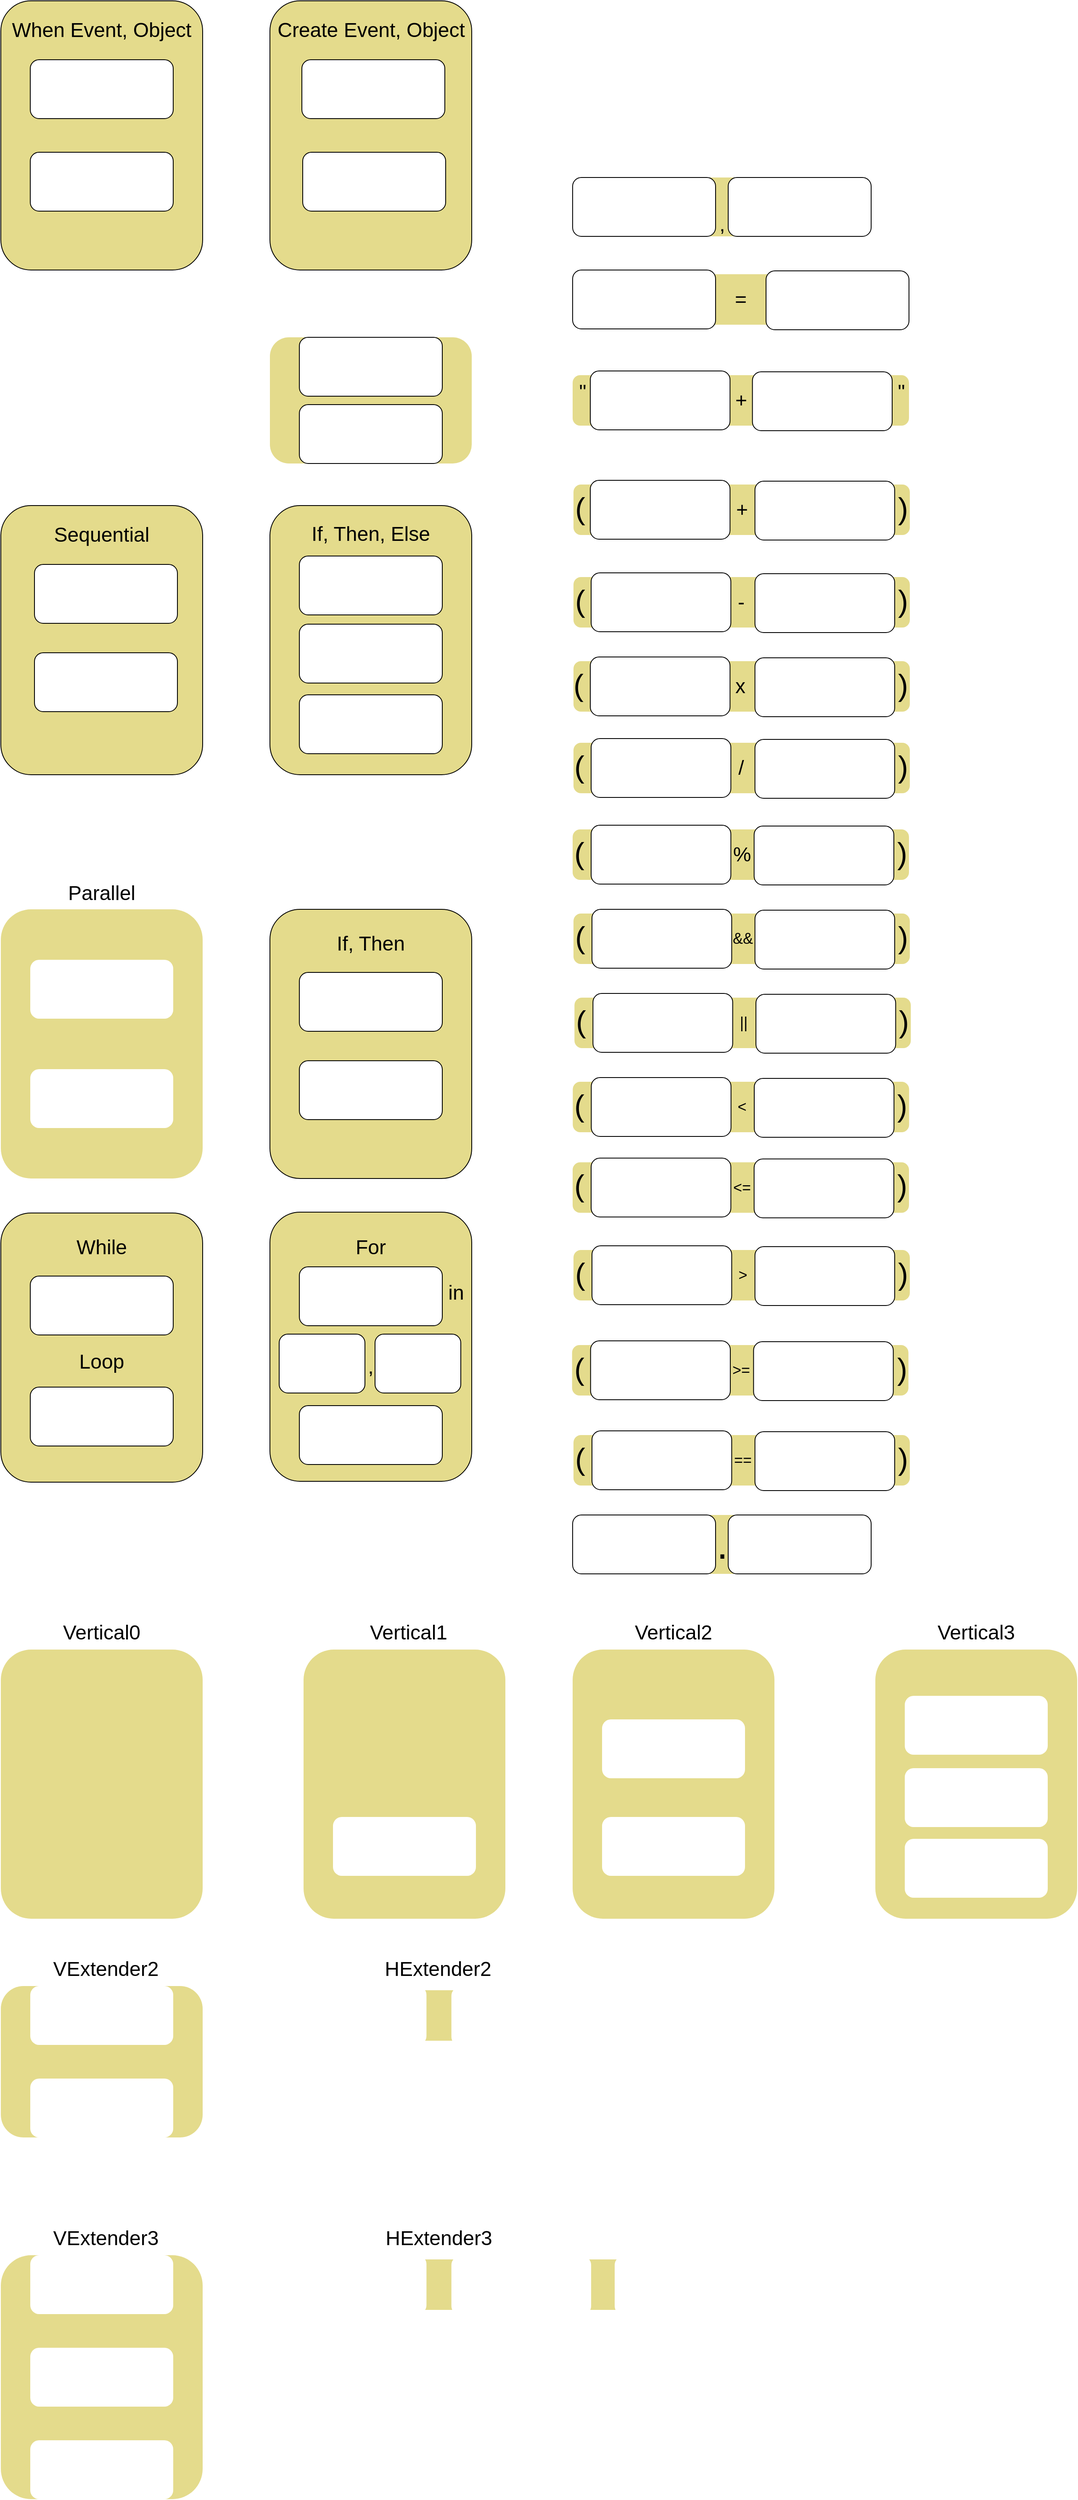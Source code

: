 <mxfile version="14.6.13" type="device"><diagram id="C5RBs43oDa-KdzZeNtuy" name="Page-1"><mxGraphModel dx="1024" dy="592" grid="1" gridSize="10" guides="1" tooltips="1" connect="1" arrows="1" fold="1" page="1" pageScale="1" pageWidth="827" pageHeight="1169" math="0" shadow="0"><root><mxCell id="WIyWlLk6GJQsqaUBKTNV-0"/><mxCell id="WIyWlLk6GJQsqaUBKTNV-1" parent="WIyWlLk6GJQsqaUBKTNV-0"/><mxCell id="fLa0QhMRzJj2EXV88VRr-15" value="" style="group" parent="WIyWlLk6GJQsqaUBKTNV-1" vertex="1" connectable="0"><mxGeometry x="480" y="520" width="240" height="150" as="geometry"/></mxCell><mxCell id="fLa0QhMRzJj2EXV88VRr-10" value="" style="rounded=1;whiteSpace=wrap;html=1;fillColor=#E4DB8C;fontSize=24;strokeColor=none;" parent="fLa0QhMRzJj2EXV88VRr-15" vertex="1"><mxGeometry width="240" height="150" as="geometry"/></mxCell><mxCell id="fLa0QhMRzJj2EXV88VRr-11" value="" style="rounded=1;whiteSpace=wrap;html=1;fontSize=24;" parent="fLa0QhMRzJj2EXV88VRr-15" vertex="1"><mxGeometry x="35" width="170" height="70" as="geometry"/></mxCell><mxCell id="fLa0QhMRzJj2EXV88VRr-12" value="" style="rounded=1;whiteSpace=wrap;html=1;fontSize=24;" parent="fLa0QhMRzJj2EXV88VRr-15" vertex="1"><mxGeometry x="35" y="80" width="170" height="70" as="geometry"/></mxCell><mxCell id="fLa0QhMRzJj2EXV88VRr-84" value="" style="group" parent="WIyWlLk6GJQsqaUBKTNV-1" vertex="1" connectable="0"><mxGeometry x="840" y="440" width="400" height="71" as="geometry"/></mxCell><mxCell id="fLa0QhMRzJj2EXV88VRr-80" value="" style="rounded=1;whiteSpace=wrap;html=1;fillColor=#E4DB8C;fontSize=24;strokeColor=none;" parent="fLa0QhMRzJj2EXV88VRr-84" vertex="1"><mxGeometry y="5" width="400" height="60" as="geometry"/></mxCell><mxCell id="fLa0QhMRzJj2EXV88VRr-78" value="" style="rounded=1;whiteSpace=wrap;html=1;fontSize=24;" parent="fLa0QhMRzJj2EXV88VRr-84" vertex="1"><mxGeometry width="170" height="70" as="geometry"/></mxCell><mxCell id="fLa0QhMRzJj2EXV88VRr-77" value="" style="rounded=1;whiteSpace=wrap;html=1;fontSize=24;" parent="fLa0QhMRzJj2EXV88VRr-84" vertex="1"><mxGeometry x="230" y="1" width="170" height="70" as="geometry"/></mxCell><mxCell id="fLa0QhMRzJj2EXV88VRr-83" value="=" style="text;html=1;strokeColor=none;fillColor=none;align=center;verticalAlign=middle;whiteSpace=wrap;rounded=0;fontSize=24;" parent="fLa0QhMRzJj2EXV88VRr-84" vertex="1"><mxGeometry x="180" y="25" width="40" height="20" as="geometry"/></mxCell><mxCell id="Khj2xPWjvTXFB7iyLM7t-0" value="" style="group" parent="WIyWlLk6GJQsqaUBKTNV-1" vertex="1" connectable="0"><mxGeometry x="160" y="120" width="240" height="320" as="geometry"/></mxCell><mxCell id="fLa0QhMRzJj2EXV88VRr-0" value="" style="rounded=1;whiteSpace=wrap;html=1;fillColor=#E4DB8C;fontSize=24;" parent="Khj2xPWjvTXFB7iyLM7t-0" vertex="1"><mxGeometry width="240" height="320" as="geometry"/></mxCell><mxCell id="fLa0QhMRzJj2EXV88VRr-1" value="When Event, Object" style="text;html=1;strokeColor=none;fillColor=none;align=center;verticalAlign=middle;whiteSpace=wrap;rounded=0;fontSize=24;" parent="Khj2xPWjvTXFB7iyLM7t-0" vertex="1"><mxGeometry x="5" y="20" width="230" height="30" as="geometry"/></mxCell><mxCell id="fLa0QhMRzJj2EXV88VRr-2" value="" style="rounded=1;whiteSpace=wrap;html=1;fontSize=24;" parent="Khj2xPWjvTXFB7iyLM7t-0" vertex="1"><mxGeometry x="35" y="70" width="170" height="70" as="geometry"/></mxCell><mxCell id="fLa0QhMRzJj2EXV88VRr-181" value="" style="rounded=1;whiteSpace=wrap;html=1;fontSize=24;" parent="Khj2xPWjvTXFB7iyLM7t-0" vertex="1"><mxGeometry x="35" y="180" width="170" height="70" as="geometry"/></mxCell><mxCell id="Khj2xPWjvTXFB7iyLM7t-1" value="" style="group" parent="WIyWlLk6GJQsqaUBKTNV-1" vertex="1" connectable="0"><mxGeometry x="480" y="120" width="240" height="320" as="geometry"/></mxCell><mxCell id="fLa0QhMRzJj2EXV88VRr-34" value="" style="rounded=1;whiteSpace=wrap;html=1;fillColor=#E4DB8C;fontSize=24;" parent="Khj2xPWjvTXFB7iyLM7t-1" vertex="1"><mxGeometry width="240" height="320" as="geometry"/></mxCell><mxCell id="fLa0QhMRzJj2EXV88VRr-35" value="Create Event, Object" style="text;html=1;strokeColor=none;fillColor=none;align=center;verticalAlign=middle;whiteSpace=wrap;rounded=0;fontSize=24;" parent="Khj2xPWjvTXFB7iyLM7t-1" vertex="1"><mxGeometry x="7.5" y="20" width="225" height="30" as="geometry"/></mxCell><mxCell id="fLa0QhMRzJj2EXV88VRr-36" value="" style="rounded=1;whiteSpace=wrap;html=1;fontSize=24;" parent="Khj2xPWjvTXFB7iyLM7t-1" vertex="1"><mxGeometry x="38" y="70" width="170" height="70" as="geometry"/></mxCell><mxCell id="fLa0QhMRzJj2EXV88VRr-182" value="" style="rounded=1;whiteSpace=wrap;html=1;fontSize=24;" parent="Khj2xPWjvTXFB7iyLM7t-1" vertex="1"><mxGeometry x="39" y="180" width="170" height="70" as="geometry"/></mxCell><mxCell id="Khj2xPWjvTXFB7iyLM7t-10" value="" style="group" parent="WIyWlLk6GJQsqaUBKTNV-1" vertex="1" connectable="0"><mxGeometry x="840" y="330" width="355" height="70" as="geometry"/></mxCell><mxCell id="fLa0QhMRzJj2EXV88VRr-70" value="" style="rounded=1;whiteSpace=wrap;html=1;fillColor=#E4DB8C;fontSize=24;strokeColor=none;" parent="Khj2xPWjvTXFB7iyLM7t-10" vertex="1"><mxGeometry x="5" width="350" height="70" as="geometry"/></mxCell><mxCell id="Khj2xPWjvTXFB7iyLM7t-9" value="," style="text;html=1;strokeColor=none;fillColor=none;align=center;verticalAlign=middle;whiteSpace=wrap;rounded=0;fontSize=24;" parent="Khj2xPWjvTXFB7iyLM7t-10" vertex="1"><mxGeometry x="168.5" y="41.25" width="18" height="28.75" as="geometry"/></mxCell><mxCell id="fLa0QhMRzJj2EXV88VRr-72" value="" style="rounded=1;whiteSpace=wrap;html=1;fontSize=24;" parent="Khj2xPWjvTXFB7iyLM7t-10" vertex="1"><mxGeometry x="185" width="170" height="70" as="geometry"/></mxCell><mxCell id="fLa0QhMRzJj2EXV88VRr-71" value="" style="rounded=1;whiteSpace=wrap;html=1;fontSize=24;" parent="Khj2xPWjvTXFB7iyLM7t-10" vertex="1"><mxGeometry width="170" height="70" as="geometry"/></mxCell><mxCell id="Khj2xPWjvTXFB7iyLM7t-11" value="" style="group" parent="WIyWlLk6GJQsqaUBKTNV-1" vertex="1" connectable="0"><mxGeometry x="840" y="560" width="400" height="71" as="geometry"/></mxCell><mxCell id="fLa0QhMRzJj2EXV88VRr-86" value="" style="rounded=1;whiteSpace=wrap;html=1;fillColor=#E4DB8C;fontSize=24;strokeColor=none;" parent="Khj2xPWjvTXFB7iyLM7t-11" vertex="1"><mxGeometry y="5" width="400" height="60" as="geometry"/></mxCell><mxCell id="fLa0QhMRzJj2EXV88VRr-87" value="" style="rounded=1;whiteSpace=wrap;html=1;fontSize=24;" parent="Khj2xPWjvTXFB7iyLM7t-11" vertex="1"><mxGeometry x="21" width="166.175" height="70" as="geometry"/></mxCell><mxCell id="fLa0QhMRzJj2EXV88VRr-88" value="" style="rounded=1;whiteSpace=wrap;html=1;fontSize=24;" parent="Khj2xPWjvTXFB7iyLM7t-11" vertex="1"><mxGeometry x="213.825" y="1" width="166.175" height="70" as="geometry"/></mxCell><mxCell id="fLa0QhMRzJj2EXV88VRr-89" value="+" style="text;html=1;strokeColor=none;fillColor=none;align=center;verticalAlign=middle;whiteSpace=wrap;rounded=0;fontSize=24;" parent="Khj2xPWjvTXFB7iyLM7t-11" vertex="1"><mxGeometry x="180.95" y="25" width="39.1" height="20" as="geometry"/></mxCell><mxCell id="fLa0QhMRzJj2EXV88VRr-90" value="&quot;" style="text;html=1;strokeColor=none;fillColor=none;align=center;verticalAlign=middle;whiteSpace=wrap;rounded=0;fontSize=24;" parent="Khj2xPWjvTXFB7iyLM7t-11" vertex="1"><mxGeometry x="5.17" y="15" width="13.83" height="20" as="geometry"/></mxCell><mxCell id="fLa0QhMRzJj2EXV88VRr-93" value="&quot;" style="text;html=1;strokeColor=none;fillColor=none;align=center;verticalAlign=middle;whiteSpace=wrap;rounded=0;fontSize=24;" parent="Khj2xPWjvTXFB7iyLM7t-11" vertex="1"><mxGeometry x="384.17" y="15" width="13.83" height="20" as="geometry"/></mxCell><mxCell id="Khj2xPWjvTXFB7iyLM7t-12" value="" style="group" parent="WIyWlLk6GJQsqaUBKTNV-1" vertex="1" connectable="0"><mxGeometry x="841" y="690" width="400" height="71" as="geometry"/></mxCell><mxCell id="fLa0QhMRzJj2EXV88VRr-94" value="" style="rounded=1;whiteSpace=wrap;html=1;fillColor=#E4DB8C;fontSize=24;strokeColor=none;" parent="Khj2xPWjvTXFB7iyLM7t-12" vertex="1"><mxGeometry y="5" width="400" height="60" as="geometry"/></mxCell><mxCell id="fLa0QhMRzJj2EXV88VRr-95" value="" style="rounded=1;whiteSpace=wrap;html=1;fontSize=24;" parent="Khj2xPWjvTXFB7iyLM7t-12" vertex="1"><mxGeometry x="20" width="166.175" height="70" as="geometry"/></mxCell><mxCell id="fLa0QhMRzJj2EXV88VRr-96" value="" style="rounded=1;whiteSpace=wrap;html=1;fontSize=24;" parent="Khj2xPWjvTXFB7iyLM7t-12" vertex="1"><mxGeometry x="215.825" y="1" width="166.175" height="70" as="geometry"/></mxCell><mxCell id="fLa0QhMRzJj2EXV88VRr-97" value="+" style="text;html=1;strokeColor=none;fillColor=none;align=center;verticalAlign=middle;whiteSpace=wrap;rounded=0;fontSize=24;" parent="Khj2xPWjvTXFB7iyLM7t-12" vertex="1"><mxGeometry x="180.95" y="25" width="39.1" height="20" as="geometry"/></mxCell><mxCell id="fLa0QhMRzJj2EXV88VRr-98" value="(" style="text;html=1;strokeColor=none;fillColor=none;align=center;verticalAlign=middle;whiteSpace=wrap;rounded=0;fontSize=36;" parent="Khj2xPWjvTXFB7iyLM7t-12" vertex="1"><mxGeometry x="1.17" y="5" width="13.83" height="55" as="geometry"/></mxCell><mxCell id="fLa0QhMRzJj2EXV88VRr-101" value=")" style="text;html=1;strokeColor=none;fillColor=none;align=center;verticalAlign=middle;whiteSpace=wrap;rounded=0;fontSize=36;" parent="Khj2xPWjvTXFB7iyLM7t-12" vertex="1"><mxGeometry x="385.17" y="5" width="13.83" height="55" as="geometry"/></mxCell><mxCell id="Khj2xPWjvTXFB7iyLM7t-13" value="" style="group" parent="WIyWlLk6GJQsqaUBKTNV-1" vertex="1" connectable="0"><mxGeometry x="841" y="800" width="400" height="71" as="geometry"/></mxCell><mxCell id="fLa0QhMRzJj2EXV88VRr-103" value="" style="rounded=1;whiteSpace=wrap;html=1;fillColor=#E4DB8C;fontSize=24;strokeColor=none;" parent="Khj2xPWjvTXFB7iyLM7t-13" vertex="1"><mxGeometry y="5" width="400" height="60" as="geometry"/></mxCell><mxCell id="fLa0QhMRzJj2EXV88VRr-104" value="" style="rounded=1;whiteSpace=wrap;html=1;fontSize=24;" parent="Khj2xPWjvTXFB7iyLM7t-13" vertex="1"><mxGeometry x="21" width="166.175" height="70" as="geometry"/></mxCell><mxCell id="fLa0QhMRzJj2EXV88VRr-105" value="" style="rounded=1;whiteSpace=wrap;html=1;fontSize=24;" parent="Khj2xPWjvTXFB7iyLM7t-13" vertex="1"><mxGeometry x="215.825" y="1" width="166.175" height="70" as="geometry"/></mxCell><mxCell id="fLa0QhMRzJj2EXV88VRr-106" value="-" style="text;html=1;strokeColor=none;fillColor=none;align=center;verticalAlign=middle;whiteSpace=wrap;rounded=0;fontSize=24;" parent="Khj2xPWjvTXFB7iyLM7t-13" vertex="1"><mxGeometry x="179.95" y="25" width="39.1" height="20" as="geometry"/></mxCell><mxCell id="fLa0QhMRzJj2EXV88VRr-107" value="(" style="text;html=1;strokeColor=none;fillColor=none;align=center;verticalAlign=middle;whiteSpace=wrap;rounded=0;fontSize=36;" parent="Khj2xPWjvTXFB7iyLM7t-13" vertex="1"><mxGeometry x="1.17" y="5" width="13.83" height="55" as="geometry"/></mxCell><mxCell id="fLa0QhMRzJj2EXV88VRr-108" value=")" style="text;html=1;strokeColor=none;fillColor=none;align=center;verticalAlign=middle;whiteSpace=wrap;rounded=0;fontSize=36;" parent="Khj2xPWjvTXFB7iyLM7t-13" vertex="1"><mxGeometry x="385.17" y="5" width="13.83" height="55" as="geometry"/></mxCell><mxCell id="Khj2xPWjvTXFB7iyLM7t-14" value="" style="group" parent="WIyWlLk6GJQsqaUBKTNV-1" vertex="1" connectable="0"><mxGeometry x="840.17" y="900" width="400.83" height="71" as="geometry"/></mxCell><mxCell id="fLa0QhMRzJj2EXV88VRr-109" value="" style="rounded=1;whiteSpace=wrap;html=1;fillColor=#E4DB8C;fontSize=24;strokeColor=none;" parent="Khj2xPWjvTXFB7iyLM7t-14" vertex="1"><mxGeometry x="0.83" y="5" width="400" height="60" as="geometry"/></mxCell><mxCell id="fLa0QhMRzJj2EXV88VRr-110" value="" style="rounded=1;whiteSpace=wrap;html=1;fontSize=24;" parent="Khj2xPWjvTXFB7iyLM7t-14" vertex="1"><mxGeometry x="20.83" width="166.175" height="70" as="geometry"/></mxCell><mxCell id="fLa0QhMRzJj2EXV88VRr-111" value="" style="rounded=1;whiteSpace=wrap;html=1;fontSize=24;" parent="Khj2xPWjvTXFB7iyLM7t-14" vertex="1"><mxGeometry x="216.655" y="1" width="166.175" height="70" as="geometry"/></mxCell><mxCell id="fLa0QhMRzJj2EXV88VRr-112" value="x" style="text;html=1;strokeColor=none;fillColor=none;align=center;verticalAlign=middle;whiteSpace=wrap;rounded=0;fontSize=24;" parent="Khj2xPWjvTXFB7iyLM7t-14" vertex="1"><mxGeometry x="179.78" y="25" width="39.1" height="20" as="geometry"/></mxCell><mxCell id="fLa0QhMRzJj2EXV88VRr-113" value="(" style="text;html=1;strokeColor=none;fillColor=none;align=center;verticalAlign=middle;whiteSpace=wrap;rounded=0;fontSize=36;" parent="Khj2xPWjvTXFB7iyLM7t-14" vertex="1"><mxGeometry y="5" width="13.83" height="55" as="geometry"/></mxCell><mxCell id="fLa0QhMRzJj2EXV88VRr-114" value=")" style="text;html=1;strokeColor=none;fillColor=none;align=center;verticalAlign=middle;whiteSpace=wrap;rounded=0;fontSize=36;" parent="Khj2xPWjvTXFB7iyLM7t-14" vertex="1"><mxGeometry x="386" y="5" width="13.83" height="55" as="geometry"/></mxCell><mxCell id="Khj2xPWjvTXFB7iyLM7t-15" value="" style="group" parent="WIyWlLk6GJQsqaUBKTNV-1" vertex="1" connectable="0"><mxGeometry x="841" y="997" width="400" height="71" as="geometry"/></mxCell><mxCell id="fLa0QhMRzJj2EXV88VRr-115" value="" style="rounded=1;whiteSpace=wrap;html=1;fillColor=#E4DB8C;fontSize=24;strokeColor=none;" parent="Khj2xPWjvTXFB7iyLM7t-15" vertex="1"><mxGeometry y="5" width="400" height="60" as="geometry"/></mxCell><mxCell id="fLa0QhMRzJj2EXV88VRr-116" value="" style="rounded=1;whiteSpace=wrap;html=1;fontSize=24;" parent="Khj2xPWjvTXFB7iyLM7t-15" vertex="1"><mxGeometry x="21" width="166.175" height="70" as="geometry"/></mxCell><mxCell id="fLa0QhMRzJj2EXV88VRr-117" value="" style="rounded=1;whiteSpace=wrap;html=1;fontSize=24;" parent="Khj2xPWjvTXFB7iyLM7t-15" vertex="1"><mxGeometry x="215.825" y="1" width="166.175" height="70" as="geometry"/></mxCell><mxCell id="fLa0QhMRzJj2EXV88VRr-118" value="/" style="text;html=1;strokeColor=none;fillColor=none;align=center;verticalAlign=middle;whiteSpace=wrap;rounded=0;fontSize=24;" parent="Khj2xPWjvTXFB7iyLM7t-15" vertex="1"><mxGeometry x="179.95" y="25" width="39.1" height="20" as="geometry"/></mxCell><mxCell id="fLa0QhMRzJj2EXV88VRr-119" value="(" style="text;html=1;strokeColor=none;fillColor=none;align=center;verticalAlign=middle;whiteSpace=wrap;rounded=0;fontSize=36;" parent="Khj2xPWjvTXFB7iyLM7t-15" vertex="1"><mxGeometry x="0.17" y="5" width="13.83" height="55" as="geometry"/></mxCell><mxCell id="fLa0QhMRzJj2EXV88VRr-120" value=")" style="text;html=1;strokeColor=none;fillColor=none;align=center;verticalAlign=middle;whiteSpace=wrap;rounded=0;fontSize=36;" parent="Khj2xPWjvTXFB7iyLM7t-15" vertex="1"><mxGeometry x="385.17" y="5" width="13.83" height="55" as="geometry"/></mxCell><mxCell id="Khj2xPWjvTXFB7iyLM7t-16" value="" style="group" parent="WIyWlLk6GJQsqaUBKTNV-1" vertex="1" connectable="0"><mxGeometry x="840" y="1100" width="400" height="71" as="geometry"/></mxCell><mxCell id="fLa0QhMRzJj2EXV88VRr-121" value="" style="rounded=1;whiteSpace=wrap;html=1;fillColor=#E4DB8C;fontSize=24;strokeColor=none;" parent="Khj2xPWjvTXFB7iyLM7t-16" vertex="1"><mxGeometry y="5" width="400" height="60" as="geometry"/></mxCell><mxCell id="fLa0QhMRzJj2EXV88VRr-122" value="" style="rounded=1;whiteSpace=wrap;html=1;fontSize=24;" parent="Khj2xPWjvTXFB7iyLM7t-16" vertex="1"><mxGeometry x="22" width="166.175" height="70" as="geometry"/></mxCell><mxCell id="fLa0QhMRzJj2EXV88VRr-123" value="" style="rounded=1;whiteSpace=wrap;html=1;fontSize=24;" parent="Khj2xPWjvTXFB7iyLM7t-16" vertex="1"><mxGeometry x="215.825" y="1" width="166.175" height="70" as="geometry"/></mxCell><mxCell id="fLa0QhMRzJj2EXV88VRr-124" value="%" style="text;html=1;strokeColor=none;fillColor=none;align=center;verticalAlign=middle;whiteSpace=wrap;rounded=0;fontSize=24;" parent="Khj2xPWjvTXFB7iyLM7t-16" vertex="1"><mxGeometry x="181.95" y="25" width="39.1" height="20" as="geometry"/></mxCell><mxCell id="fLa0QhMRzJj2EXV88VRr-125" value="(" style="text;html=1;strokeColor=none;fillColor=none;align=center;verticalAlign=middle;whiteSpace=wrap;rounded=0;fontSize=36;" parent="Khj2xPWjvTXFB7iyLM7t-16" vertex="1"><mxGeometry x="1.17" y="5" width="13.83" height="55" as="geometry"/></mxCell><mxCell id="fLa0QhMRzJj2EXV88VRr-126" value=")" style="text;html=1;strokeColor=none;fillColor=none;align=center;verticalAlign=middle;whiteSpace=wrap;rounded=0;fontSize=36;" parent="Khj2xPWjvTXFB7iyLM7t-16" vertex="1"><mxGeometry x="385.17" y="5" width="13.83" height="55" as="geometry"/></mxCell><mxCell id="Khj2xPWjvTXFB7iyLM7t-17" value="" style="group" parent="WIyWlLk6GJQsqaUBKTNV-1" vertex="1" connectable="0"><mxGeometry x="841" y="1200" width="400" height="71" as="geometry"/></mxCell><mxCell id="fLa0QhMRzJj2EXV88VRr-127" value="" style="rounded=1;whiteSpace=wrap;html=1;fillColor=#E4DB8C;fontSize=24;strokeColor=none;" parent="Khj2xPWjvTXFB7iyLM7t-17" vertex="1"><mxGeometry y="5" width="400" height="60" as="geometry"/></mxCell><mxCell id="fLa0QhMRzJj2EXV88VRr-128" value="" style="rounded=1;whiteSpace=wrap;html=1;fontSize=24;" parent="Khj2xPWjvTXFB7iyLM7t-17" vertex="1"><mxGeometry x="22" width="166.175" height="70" as="geometry"/></mxCell><mxCell id="fLa0QhMRzJj2EXV88VRr-129" value="" style="rounded=1;whiteSpace=wrap;html=1;fontSize=24;" parent="Khj2xPWjvTXFB7iyLM7t-17" vertex="1"><mxGeometry x="215.825" y="1" width="166.175" height="70" as="geometry"/></mxCell><mxCell id="fLa0QhMRzJj2EXV88VRr-130" value="&amp;amp;&amp;amp;" style="text;html=1;strokeColor=none;fillColor=none;align=center;verticalAlign=middle;whiteSpace=wrap;rounded=0;fontSize=18;" parent="Khj2xPWjvTXFB7iyLM7t-17" vertex="1"><mxGeometry x="181.95" y="25" width="39.1" height="20" as="geometry"/></mxCell><mxCell id="fLa0QhMRzJj2EXV88VRr-131" value="(" style="text;html=1;strokeColor=none;fillColor=none;align=center;verticalAlign=middle;whiteSpace=wrap;rounded=0;fontSize=36;" parent="Khj2xPWjvTXFB7iyLM7t-17" vertex="1"><mxGeometry x="1.17" y="5" width="13.83" height="55" as="geometry"/></mxCell><mxCell id="fLa0QhMRzJj2EXV88VRr-132" value=")" style="text;html=1;strokeColor=none;fillColor=none;align=center;verticalAlign=middle;whiteSpace=wrap;rounded=0;fontSize=36;" parent="Khj2xPWjvTXFB7iyLM7t-17" vertex="1"><mxGeometry x="385.17" y="5" width="13.83" height="55" as="geometry"/></mxCell><mxCell id="Khj2xPWjvTXFB7iyLM7t-18" value="" style="group" parent="WIyWlLk6GJQsqaUBKTNV-1" vertex="1" connectable="0"><mxGeometry x="842.17" y="1300" width="400.0" height="71" as="geometry"/></mxCell><mxCell id="fLa0QhMRzJj2EXV88VRr-139" value="" style="rounded=1;whiteSpace=wrap;html=1;fillColor=#E4DB8C;fontSize=24;strokeColor=none;" parent="Khj2xPWjvTXFB7iyLM7t-18" vertex="1"><mxGeometry y="5" width="400" height="60" as="geometry"/></mxCell><mxCell id="fLa0QhMRzJj2EXV88VRr-140" value="" style="rounded=1;whiteSpace=wrap;html=1;fontSize=24;" parent="Khj2xPWjvTXFB7iyLM7t-18" vertex="1"><mxGeometry x="22" width="166.175" height="70" as="geometry"/></mxCell><mxCell id="fLa0QhMRzJj2EXV88VRr-141" value="" style="rounded=1;whiteSpace=wrap;html=1;fontSize=24;" parent="Khj2xPWjvTXFB7iyLM7t-18" vertex="1"><mxGeometry x="215.825" y="1" width="166.175" height="70" as="geometry"/></mxCell><mxCell id="fLa0QhMRzJj2EXV88VRr-142" value="||" style="text;html=1;strokeColor=none;fillColor=none;align=center;verticalAlign=middle;whiteSpace=wrap;rounded=0;fontSize=18;" parent="Khj2xPWjvTXFB7iyLM7t-18" vertex="1"><mxGeometry x="181.95" y="25" width="39.1" height="20" as="geometry"/></mxCell><mxCell id="fLa0QhMRzJj2EXV88VRr-143" value="(" style="text;html=1;strokeColor=none;fillColor=none;align=center;verticalAlign=middle;whiteSpace=wrap;rounded=0;fontSize=36;" parent="Khj2xPWjvTXFB7iyLM7t-18" vertex="1"><mxGeometry x="1.17" y="5" width="13.83" height="55" as="geometry"/></mxCell><mxCell id="fLa0QhMRzJj2EXV88VRr-144" value=")" style="text;html=1;strokeColor=none;fillColor=none;align=center;verticalAlign=middle;whiteSpace=wrap;rounded=0;fontSize=36;" parent="Khj2xPWjvTXFB7iyLM7t-18" vertex="1"><mxGeometry x="385.17" y="5" width="13.83" height="55" as="geometry"/></mxCell><mxCell id="Khj2xPWjvTXFB7iyLM7t-19" value="" style="group" parent="WIyWlLk6GJQsqaUBKTNV-1" vertex="1" connectable="0"><mxGeometry x="840.17" y="1400" width="400.0" height="71" as="geometry"/></mxCell><mxCell id="fLa0QhMRzJj2EXV88VRr-145" value="" style="rounded=1;whiteSpace=wrap;html=1;fillColor=#E4DB8C;fontSize=24;strokeColor=none;" parent="Khj2xPWjvTXFB7iyLM7t-19" vertex="1"><mxGeometry y="5" width="400" height="60" as="geometry"/></mxCell><mxCell id="fLa0QhMRzJj2EXV88VRr-146" value="" style="rounded=1;whiteSpace=wrap;html=1;fontSize=24;" parent="Khj2xPWjvTXFB7iyLM7t-19" vertex="1"><mxGeometry x="22" width="166.175" height="70" as="geometry"/></mxCell><mxCell id="fLa0QhMRzJj2EXV88VRr-147" value="" style="rounded=1;whiteSpace=wrap;html=1;fontSize=24;" parent="Khj2xPWjvTXFB7iyLM7t-19" vertex="1"><mxGeometry x="215.825" y="1" width="166.175" height="70" as="geometry"/></mxCell><mxCell id="fLa0QhMRzJj2EXV88VRr-148" value="&amp;lt;" style="text;html=1;strokeColor=none;fillColor=none;align=center;verticalAlign=middle;whiteSpace=wrap;rounded=0;fontSize=18;" parent="Khj2xPWjvTXFB7iyLM7t-19" vertex="1"><mxGeometry x="181.95" y="25" width="39.1" height="20" as="geometry"/></mxCell><mxCell id="fLa0QhMRzJj2EXV88VRr-149" value="(" style="text;html=1;strokeColor=none;fillColor=none;align=center;verticalAlign=middle;whiteSpace=wrap;rounded=0;fontSize=36;" parent="Khj2xPWjvTXFB7iyLM7t-19" vertex="1"><mxGeometry x="1.17" y="5" width="13.83" height="55" as="geometry"/></mxCell><mxCell id="fLa0QhMRzJj2EXV88VRr-150" value=")" style="text;html=1;strokeColor=none;fillColor=none;align=center;verticalAlign=middle;whiteSpace=wrap;rounded=0;fontSize=36;" parent="Khj2xPWjvTXFB7iyLM7t-19" vertex="1"><mxGeometry x="385.17" y="5" width="13.83" height="55" as="geometry"/></mxCell><mxCell id="Khj2xPWjvTXFB7iyLM7t-20" value="" style="group" parent="WIyWlLk6GJQsqaUBKTNV-1" vertex="1" connectable="0"><mxGeometry x="840" y="1495.75" width="400" height="71" as="geometry"/></mxCell><mxCell id="fLa0QhMRzJj2EXV88VRr-151" value="" style="rounded=1;whiteSpace=wrap;html=1;fillColor=#E4DB8C;fontSize=24;strokeColor=none;" parent="Khj2xPWjvTXFB7iyLM7t-20" vertex="1"><mxGeometry y="5" width="400" height="60" as="geometry"/></mxCell><mxCell id="fLa0QhMRzJj2EXV88VRr-152" value="" style="rounded=1;whiteSpace=wrap;html=1;fontSize=24;" parent="Khj2xPWjvTXFB7iyLM7t-20" vertex="1"><mxGeometry x="22" width="166.175" height="70" as="geometry"/></mxCell><mxCell id="fLa0QhMRzJj2EXV88VRr-153" value="" style="rounded=1;whiteSpace=wrap;html=1;fontSize=24;" parent="Khj2xPWjvTXFB7iyLM7t-20" vertex="1"><mxGeometry x="215.825" y="1" width="166.175" height="70" as="geometry"/></mxCell><mxCell id="fLa0QhMRzJj2EXV88VRr-154" value="&amp;lt;=" style="text;html=1;strokeColor=none;fillColor=none;align=center;verticalAlign=middle;whiteSpace=wrap;rounded=0;fontSize=18;" parent="Khj2xPWjvTXFB7iyLM7t-20" vertex="1"><mxGeometry x="181.95" y="25" width="39.1" height="20" as="geometry"/></mxCell><mxCell id="fLa0QhMRzJj2EXV88VRr-155" value="(" style="text;html=1;strokeColor=none;fillColor=none;align=center;verticalAlign=middle;whiteSpace=wrap;rounded=0;fontSize=36;" parent="Khj2xPWjvTXFB7iyLM7t-20" vertex="1"><mxGeometry x="1.17" y="5" width="13.83" height="55" as="geometry"/></mxCell><mxCell id="fLa0QhMRzJj2EXV88VRr-156" value=")" style="text;html=1;strokeColor=none;fillColor=none;align=center;verticalAlign=middle;whiteSpace=wrap;rounded=0;fontSize=36;" parent="Khj2xPWjvTXFB7iyLM7t-20" vertex="1"><mxGeometry x="385.17" y="5" width="13.83" height="55" as="geometry"/></mxCell><mxCell id="Khj2xPWjvTXFB7iyLM7t-21" value="" style="group" parent="WIyWlLk6GJQsqaUBKTNV-1" vertex="1" connectable="0"><mxGeometry x="841" y="1600" width="400" height="71" as="geometry"/></mxCell><mxCell id="fLa0QhMRzJj2EXV88VRr-157" value="" style="rounded=1;whiteSpace=wrap;html=1;fillColor=#E4DB8C;fontSize=24;strokeColor=none;" parent="Khj2xPWjvTXFB7iyLM7t-21" vertex="1"><mxGeometry y="5" width="400" height="60" as="geometry"/></mxCell><mxCell id="fLa0QhMRzJj2EXV88VRr-158" value="" style="rounded=1;whiteSpace=wrap;html=1;fontSize=24;" parent="Khj2xPWjvTXFB7iyLM7t-21" vertex="1"><mxGeometry x="22" width="166.175" height="70" as="geometry"/></mxCell><mxCell id="fLa0QhMRzJj2EXV88VRr-159" value="" style="rounded=1;whiteSpace=wrap;html=1;fontSize=24;" parent="Khj2xPWjvTXFB7iyLM7t-21" vertex="1"><mxGeometry x="215.825" y="1" width="166.175" height="70" as="geometry"/></mxCell><mxCell id="fLa0QhMRzJj2EXV88VRr-160" value="&amp;gt;" style="text;html=1;strokeColor=none;fillColor=none;align=center;verticalAlign=middle;whiteSpace=wrap;rounded=0;fontSize=18;" parent="Khj2xPWjvTXFB7iyLM7t-21" vertex="1"><mxGeometry x="181.95" y="25" width="39.1" height="20" as="geometry"/></mxCell><mxCell id="fLa0QhMRzJj2EXV88VRr-161" value="(" style="text;html=1;strokeColor=none;fillColor=none;align=center;verticalAlign=middle;whiteSpace=wrap;rounded=0;fontSize=36;" parent="Khj2xPWjvTXFB7iyLM7t-21" vertex="1"><mxGeometry x="1.17" y="5" width="13.83" height="55" as="geometry"/></mxCell><mxCell id="fLa0QhMRzJj2EXV88VRr-162" value=")" style="text;html=1;strokeColor=none;fillColor=none;align=center;verticalAlign=middle;whiteSpace=wrap;rounded=0;fontSize=36;" parent="Khj2xPWjvTXFB7iyLM7t-21" vertex="1"><mxGeometry x="385.17" y="5" width="13.83" height="55" as="geometry"/></mxCell><mxCell id="Khj2xPWjvTXFB7iyLM7t-22" value="" style="group" parent="WIyWlLk6GJQsqaUBKTNV-1" vertex="1" connectable="0"><mxGeometry x="839.34" y="1713" width="400.0" height="71" as="geometry"/></mxCell><mxCell id="fLa0QhMRzJj2EXV88VRr-163" value="" style="rounded=1;whiteSpace=wrap;html=1;fillColor=#E4DB8C;fontSize=24;strokeColor=none;" parent="Khj2xPWjvTXFB7iyLM7t-22" vertex="1"><mxGeometry y="5" width="400" height="60" as="geometry"/></mxCell><mxCell id="fLa0QhMRzJj2EXV88VRr-164" value="" style="rounded=1;whiteSpace=wrap;html=1;fontSize=24;" parent="Khj2xPWjvTXFB7iyLM7t-22" vertex="1"><mxGeometry x="22" width="166.175" height="70" as="geometry"/></mxCell><mxCell id="fLa0QhMRzJj2EXV88VRr-165" value="" style="rounded=1;whiteSpace=wrap;html=1;fontSize=24;" parent="Khj2xPWjvTXFB7iyLM7t-22" vertex="1"><mxGeometry x="215.825" y="1" width="166.175" height="70" as="geometry"/></mxCell><mxCell id="fLa0QhMRzJj2EXV88VRr-166" value="&amp;gt;=" style="text;html=1;strokeColor=none;fillColor=none;align=center;verticalAlign=middle;whiteSpace=wrap;rounded=0;fontSize=18;" parent="Khj2xPWjvTXFB7iyLM7t-22" vertex="1"><mxGeometry x="181.95" y="25" width="39.1" height="20" as="geometry"/></mxCell><mxCell id="fLa0QhMRzJj2EXV88VRr-167" value="(" style="text;html=1;strokeColor=none;fillColor=none;align=center;verticalAlign=middle;whiteSpace=wrap;rounded=0;fontSize=36;" parent="Khj2xPWjvTXFB7iyLM7t-22" vertex="1"><mxGeometry x="1.17" y="5" width="13.83" height="55" as="geometry"/></mxCell><mxCell id="fLa0QhMRzJj2EXV88VRr-168" value=")" style="text;html=1;strokeColor=none;fillColor=none;align=center;verticalAlign=middle;whiteSpace=wrap;rounded=0;fontSize=36;" parent="Khj2xPWjvTXFB7iyLM7t-22" vertex="1"><mxGeometry x="385.17" y="5" width="13.83" height="55" as="geometry"/></mxCell><mxCell id="Khj2xPWjvTXFB7iyLM7t-23" value="" style="group" parent="WIyWlLk6GJQsqaUBKTNV-1" vertex="1" connectable="0"><mxGeometry x="841" y="1820" width="400" height="71" as="geometry"/></mxCell><mxCell id="fLa0QhMRzJj2EXV88VRr-169" value="" style="rounded=1;whiteSpace=wrap;html=1;fillColor=#E4DB8C;fontSize=24;strokeColor=none;" parent="Khj2xPWjvTXFB7iyLM7t-23" vertex="1"><mxGeometry y="5" width="400" height="60" as="geometry"/></mxCell><mxCell id="fLa0QhMRzJj2EXV88VRr-170" value="" style="rounded=1;whiteSpace=wrap;html=1;fontSize=24;" parent="Khj2xPWjvTXFB7iyLM7t-23" vertex="1"><mxGeometry x="22" width="166.175" height="70" as="geometry"/></mxCell><mxCell id="fLa0QhMRzJj2EXV88VRr-171" value="" style="rounded=1;whiteSpace=wrap;html=1;fontSize=24;" parent="Khj2xPWjvTXFB7iyLM7t-23" vertex="1"><mxGeometry x="215.825" y="1" width="166.175" height="70" as="geometry"/></mxCell><mxCell id="fLa0QhMRzJj2EXV88VRr-172" value="==" style="text;html=1;strokeColor=none;fillColor=none;align=center;verticalAlign=middle;whiteSpace=wrap;rounded=0;fontSize=18;" parent="Khj2xPWjvTXFB7iyLM7t-23" vertex="1"><mxGeometry x="181.95" y="25" width="39.1" height="20" as="geometry"/></mxCell><mxCell id="fLa0QhMRzJj2EXV88VRr-173" value="(" style="text;html=1;strokeColor=none;fillColor=none;align=center;verticalAlign=middle;whiteSpace=wrap;rounded=0;fontSize=36;" parent="Khj2xPWjvTXFB7iyLM7t-23" vertex="1"><mxGeometry x="1.17" y="5" width="13.83" height="55" as="geometry"/></mxCell><mxCell id="fLa0QhMRzJj2EXV88VRr-174" value=")" style="text;html=1;strokeColor=none;fillColor=none;align=center;verticalAlign=middle;whiteSpace=wrap;rounded=0;fontSize=36;" parent="Khj2xPWjvTXFB7iyLM7t-23" vertex="1"><mxGeometry x="385.17" y="5" width="13.83" height="55" as="geometry"/></mxCell><mxCell id="Khj2xPWjvTXFB7iyLM7t-24" value="" style="group" parent="WIyWlLk6GJQsqaUBKTNV-1" vertex="1" connectable="0"><mxGeometry x="840" y="1920" width="355" height="70" as="geometry"/></mxCell><mxCell id="fLa0QhMRzJj2EXV88VRr-201" value="" style="rounded=1;whiteSpace=wrap;html=1;fillColor=#E4DB8C;fontSize=24;strokeColor=none;" parent="Khj2xPWjvTXFB7iyLM7t-24" vertex="1"><mxGeometry x="5" width="350" height="70" as="geometry"/></mxCell><mxCell id="fLa0QhMRzJj2EXV88VRr-202" value="" style="rounded=1;whiteSpace=wrap;html=1;fontSize=24;" parent="Khj2xPWjvTXFB7iyLM7t-24" vertex="1"><mxGeometry x="185" width="170" height="70" as="geometry"/></mxCell><mxCell id="fLa0QhMRzJj2EXV88VRr-203" value="" style="rounded=1;whiteSpace=wrap;html=1;fontSize=24;" parent="Khj2xPWjvTXFB7iyLM7t-24" vertex="1"><mxGeometry width="170" height="70" as="geometry"/></mxCell><mxCell id="fLa0QhMRzJj2EXV88VRr-204" value="&lt;font style=&quot;font-size: 48px&quot;&gt;.&lt;/font&gt;" style="text;html=1;strokeColor=none;fillColor=none;align=center;verticalAlign=middle;whiteSpace=wrap;rounded=0;fontSize=18;" parent="Khj2xPWjvTXFB7iyLM7t-24" vertex="1"><mxGeometry x="167.5" y="24" width="20" height="22" as="geometry"/></mxCell><mxCell id="Khj2xPWjvTXFB7iyLM7t-25" value="" style="group" parent="WIyWlLk6GJQsqaUBKTNV-1" vertex="1" connectable="0"><mxGeometry x="480" y="1560" width="240" height="320" as="geometry"/></mxCell><mxCell id="fLa0QhMRzJj2EXV88VRr-59" value="" style="rounded=1;whiteSpace=wrap;html=1;fillColor=#E4DB8C;fontSize=24;" parent="Khj2xPWjvTXFB7iyLM7t-25" vertex="1"><mxGeometry width="240" height="320" as="geometry"/></mxCell><mxCell id="fLa0QhMRzJj2EXV88VRr-60" value="For" style="text;html=1;strokeColor=none;fillColor=none;align=center;verticalAlign=middle;whiteSpace=wrap;rounded=0;fontSize=24;" parent="Khj2xPWjvTXFB7iyLM7t-25" vertex="1"><mxGeometry x="58" y="28" width="124" height="28.75" as="geometry"/></mxCell><mxCell id="fLa0QhMRzJj2EXV88VRr-67" value="in" style="text;html=1;strokeColor=none;fillColor=none;align=center;verticalAlign=middle;whiteSpace=wrap;rounded=0;fontSize=24;" parent="Khj2xPWjvTXFB7iyLM7t-25" vertex="1"><mxGeometry x="210" y="81.25" width="23" height="28.75" as="geometry"/></mxCell><mxCell id="fLa0QhMRzJj2EXV88VRr-68" value="," style="text;html=1;strokeColor=none;fillColor=none;align=center;verticalAlign=middle;whiteSpace=wrap;rounded=0;fontSize=24;" parent="Khj2xPWjvTXFB7iyLM7t-25" vertex="1"><mxGeometry x="111" y="169.25" width="18" height="28.75" as="geometry"/></mxCell><mxCell id="Khj2xPWjvTXFB7iyLM7t-2" value="" style="rounded=1;whiteSpace=wrap;html=1;fontSize=24;" parent="Khj2xPWjvTXFB7iyLM7t-25" vertex="1"><mxGeometry x="35" y="65" width="170" height="70" as="geometry"/></mxCell><mxCell id="Khj2xPWjvTXFB7iyLM7t-5" value="" style="rounded=1;whiteSpace=wrap;html=1;fontSize=24;" parent="Khj2xPWjvTXFB7iyLM7t-25" vertex="1"><mxGeometry x="11" y="145" width="102" height="70" as="geometry"/></mxCell><mxCell id="Khj2xPWjvTXFB7iyLM7t-6" value="" style="rounded=1;whiteSpace=wrap;html=1;fontSize=24;" parent="Khj2xPWjvTXFB7iyLM7t-25" vertex="1"><mxGeometry x="125" y="145" width="102" height="70" as="geometry"/></mxCell><mxCell id="Khj2xPWjvTXFB7iyLM7t-7" value="" style="rounded=1;whiteSpace=wrap;html=1;fontSize=24;" parent="Khj2xPWjvTXFB7iyLM7t-25" vertex="1"><mxGeometry x="35" y="230" width="170" height="70" as="geometry"/></mxCell><mxCell id="Khj2xPWjvTXFB7iyLM7t-26" value="" style="group" parent="WIyWlLk6GJQsqaUBKTNV-1" vertex="1" connectable="0"><mxGeometry x="480" y="720" width="240" height="320" as="geometry"/></mxCell><mxCell id="fLa0QhMRzJj2EXV88VRr-16" value="" style="group" parent="Khj2xPWjvTXFB7iyLM7t-26" vertex="1" connectable="0"><mxGeometry y="30" width="240" height="150" as="geometry"/></mxCell><mxCell id="fLa0QhMRzJj2EXV88VRr-17" value="" style="rounded=1;whiteSpace=wrap;html=1;fillColor=#E4DB8C;fontSize=24;strokeColor=none;" parent="fLa0QhMRzJj2EXV88VRr-16" vertex="1"><mxGeometry width="240" height="150" as="geometry"/></mxCell><mxCell id="fLa0QhMRzJj2EXV88VRr-18" value="" style="rounded=1;whiteSpace=wrap;html=1;fontSize=24;" parent="fLa0QhMRzJj2EXV88VRr-16" vertex="1"><mxGeometry x="35" width="170" height="70" as="geometry"/></mxCell><mxCell id="fLa0QhMRzJj2EXV88VRr-19" value="" style="rounded=1;whiteSpace=wrap;html=1;fontSize=24;" parent="fLa0QhMRzJj2EXV88VRr-16" vertex="1"><mxGeometry x="35" y="80" width="170" height="70" as="geometry"/></mxCell><mxCell id="fLa0QhMRzJj2EXV88VRr-45" value="" style="rounded=1;whiteSpace=wrap;html=1;fillColor=#E4DB8C;fontSize=24;" parent="Khj2xPWjvTXFB7iyLM7t-26" vertex="1"><mxGeometry width="240" height="320" as="geometry"/></mxCell><mxCell id="fLa0QhMRzJj2EXV88VRr-46" value="If, Then, Else" style="text;html=1;strokeColor=none;fillColor=none;align=center;verticalAlign=middle;whiteSpace=wrap;rounded=0;fontSize=24;" parent="Khj2xPWjvTXFB7iyLM7t-26" vertex="1"><mxGeometry x="44" y="20" width="152" height="28.75" as="geometry"/></mxCell><mxCell id="fLa0QhMRzJj2EXV88VRr-47" value="" style="rounded=1;whiteSpace=wrap;html=1;fontSize=24;" parent="Khj2xPWjvTXFB7iyLM7t-26" vertex="1"><mxGeometry x="35" y="60" width="170" height="70" as="geometry"/></mxCell><mxCell id="fLa0QhMRzJj2EXV88VRr-49" value="" style="rounded=1;whiteSpace=wrap;html=1;fontSize=24;" parent="Khj2xPWjvTXFB7iyLM7t-26" vertex="1"><mxGeometry x="35" y="141" width="170" height="70" as="geometry"/></mxCell><mxCell id="fLa0QhMRzJj2EXV88VRr-51" value="" style="rounded=1;whiteSpace=wrap;html=1;fontSize=24;" parent="Khj2xPWjvTXFB7iyLM7t-26" vertex="1"><mxGeometry x="35" y="225" width="170" height="70" as="geometry"/></mxCell><mxCell id="Khj2xPWjvTXFB7iyLM7t-28" value="" style="group" parent="WIyWlLk6GJQsqaUBKTNV-1" vertex="1" connectable="0"><mxGeometry x="160" y="1561" width="240" height="320" as="geometry"/></mxCell><mxCell id="fLa0QhMRzJj2EXV88VRr-53" value="" style="rounded=1;whiteSpace=wrap;html=1;fillColor=#E4DB8C;fontSize=24;" parent="Khj2xPWjvTXFB7iyLM7t-28" vertex="1"><mxGeometry width="240" height="320" as="geometry"/></mxCell><mxCell id="fLa0QhMRzJj2EXV88VRr-54" value="While" style="text;html=1;strokeColor=none;fillColor=none;align=center;verticalAlign=middle;whiteSpace=wrap;rounded=0;fontSize=24;" parent="Khj2xPWjvTXFB7iyLM7t-28" vertex="1"><mxGeometry x="58" y="27" width="124" height="28.75" as="geometry"/></mxCell><mxCell id="fLa0QhMRzJj2EXV88VRr-55" value="" style="rounded=1;whiteSpace=wrap;html=1;fontSize=24;" parent="Khj2xPWjvTXFB7iyLM7t-28" vertex="1"><mxGeometry x="35" y="75" width="170" height="70" as="geometry"/></mxCell><mxCell id="fLa0QhMRzJj2EXV88VRr-56" value="Loop" style="text;html=1;strokeColor=none;fillColor=none;align=center;verticalAlign=middle;whiteSpace=wrap;rounded=0;fontSize=24;" parent="Khj2xPWjvTXFB7iyLM7t-28" vertex="1"><mxGeometry x="58" y="163" width="124" height="28.75" as="geometry"/></mxCell><mxCell id="fLa0QhMRzJj2EXV88VRr-57" value="" style="rounded=1;whiteSpace=wrap;html=1;fontSize=24;" parent="Khj2xPWjvTXFB7iyLM7t-28" vertex="1"><mxGeometry x="35" y="207" width="170" height="70" as="geometry"/></mxCell><mxCell id="qg_aNjlFllyO2h5Xee6j-0" value="Parallel" style="text;html=1;strokeColor=none;fillColor=none;align=center;verticalAlign=middle;whiteSpace=wrap;rounded=0;fontSize=24;" parent="WIyWlLk6GJQsqaUBKTNV-1" vertex="1"><mxGeometry x="220" y="1171" width="120" height="20" as="geometry"/></mxCell><mxCell id="fLa0QhMRzJj2EXV88VRr-38" value="" style="rounded=1;whiteSpace=wrap;html=1;fillColor=#E4DB8C;fontSize=24;" parent="WIyWlLk6GJQsqaUBKTNV-1" vertex="1"><mxGeometry x="480" y="1200" width="240" height="320" as="geometry"/></mxCell><mxCell id="fLa0QhMRzJj2EXV88VRr-39" value="If, Then" style="text;html=1;strokeColor=none;fillColor=none;align=center;verticalAlign=middle;whiteSpace=wrap;rounded=0;fontSize=24;" parent="WIyWlLk6GJQsqaUBKTNV-1" vertex="1"><mxGeometry x="538" y="1227" width="124" height="28.75" as="geometry"/></mxCell><mxCell id="fLa0QhMRzJj2EXV88VRr-40" value="" style="rounded=1;whiteSpace=wrap;html=1;fontSize=24;" parent="WIyWlLk6GJQsqaUBKTNV-1" vertex="1"><mxGeometry x="515" y="1275" width="170" height="70" as="geometry"/></mxCell><mxCell id="fLa0QhMRzJj2EXV88VRr-42" value="" style="rounded=1;whiteSpace=wrap;html=1;fontSize=24;" parent="WIyWlLk6GJQsqaUBKTNV-1" vertex="1"><mxGeometry x="515" y="1380" width="170" height="70" as="geometry"/></mxCell><mxCell id="qg_aNjlFllyO2h5Xee6j-1" value="" style="group" parent="WIyWlLk6GJQsqaUBKTNV-1" vertex="1" connectable="0"><mxGeometry x="160" y="1200" width="240" height="320" as="geometry"/></mxCell><mxCell id="fLa0QhMRzJj2EXV88VRr-27" value="" style="rounded=1;whiteSpace=wrap;html=1;fillColor=#E4DB8C;fontSize=24;strokeColor=none;" parent="qg_aNjlFllyO2h5Xee6j-1" vertex="1"><mxGeometry width="240" height="320" as="geometry"/></mxCell><mxCell id="fLa0QhMRzJj2EXV88VRr-29" value="" style="rounded=1;whiteSpace=wrap;html=1;fontSize=24;strokeColor=none;" parent="qg_aNjlFllyO2h5Xee6j-1" vertex="1"><mxGeometry x="35" y="60" width="170" height="70" as="geometry"/></mxCell><mxCell id="fLa0QhMRzJj2EXV88VRr-184" value="" style="rounded=1;whiteSpace=wrap;html=1;fontSize=24;strokeColor=none;" parent="qg_aNjlFllyO2h5Xee6j-1" vertex="1"><mxGeometry x="35" y="190" width="170" height="70" as="geometry"/></mxCell><mxCell id="oijJLywJ70wURL0wOMhq-9" value="Vertical2" style="text;html=1;strokeColor=none;fillColor=none;align=center;verticalAlign=middle;whiteSpace=wrap;rounded=0;fontSize=24;" parent="WIyWlLk6GJQsqaUBKTNV-1" vertex="1"><mxGeometry x="900" y="2050" width="120" height="20" as="geometry"/></mxCell><mxCell id="fLa0QhMRzJj2EXV88VRr-3" value="" style="rounded=1;whiteSpace=wrap;html=1;fillColor=#E4DB8C;fontSize=24;" parent="WIyWlLk6GJQsqaUBKTNV-1" vertex="1"><mxGeometry x="160" y="720" width="240" height="320" as="geometry"/></mxCell><mxCell id="fLa0QhMRzJj2EXV88VRr-5" value="Sequential" style="text;html=1;strokeColor=none;fillColor=none;align=center;verticalAlign=middle;whiteSpace=wrap;rounded=0;fontSize=24;" parent="WIyWlLk6GJQsqaUBKTNV-1" vertex="1"><mxGeometry x="218" y="740" width="124" height="30" as="geometry"/></mxCell><mxCell id="fLa0QhMRzJj2EXV88VRr-6" value="" style="rounded=1;whiteSpace=wrap;html=1;fontSize=24;" parent="WIyWlLk6GJQsqaUBKTNV-1" vertex="1"><mxGeometry x="200" y="790" width="170" height="70" as="geometry"/></mxCell><mxCell id="fLa0QhMRzJj2EXV88VRr-183" value="" style="rounded=1;whiteSpace=wrap;html=1;fontSize=24;" parent="WIyWlLk6GJQsqaUBKTNV-1" vertex="1"><mxGeometry x="200" y="895" width="170" height="70" as="geometry"/></mxCell><mxCell id="oijJLywJ70wURL0wOMhq-32" value="Vertical3" style="text;html=1;strokeColor=none;fillColor=none;align=center;verticalAlign=middle;whiteSpace=wrap;rounded=0;fontSize=24;" parent="WIyWlLk6GJQsqaUBKTNV-1" vertex="1"><mxGeometry x="1260" y="2050" width="120" height="20" as="geometry"/></mxCell><mxCell id="oijJLywJ70wURL0wOMhq-45" value="" style="group" parent="WIyWlLk6GJQsqaUBKTNV-1" vertex="1" connectable="0"><mxGeometry x="840" y="2080" width="240" height="320" as="geometry"/></mxCell><mxCell id="oijJLywJ70wURL0wOMhq-6" value="" style="rounded=1;whiteSpace=wrap;html=1;fillColor=#E4DB8C;fontSize=24;strokeColor=none;" parent="oijJLywJ70wURL0wOMhq-45" vertex="1"><mxGeometry width="240" height="320" as="geometry"/></mxCell><mxCell id="oijJLywJ70wURL0wOMhq-7" value="" style="rounded=1;whiteSpace=wrap;html=1;fontSize=24;strokeColor=none;" parent="oijJLywJ70wURL0wOMhq-45" vertex="1"><mxGeometry x="35" y="83" width="170" height="70" as="geometry"/></mxCell><mxCell id="oijJLywJ70wURL0wOMhq-8" value="" style="rounded=1;whiteSpace=wrap;html=1;fontSize=24;strokeColor=none;" parent="oijJLywJ70wURL0wOMhq-45" vertex="1"><mxGeometry x="35" y="199" width="170" height="70" as="geometry"/></mxCell><mxCell id="oijJLywJ70wURL0wOMhq-46" value="" style="group" parent="WIyWlLk6GJQsqaUBKTNV-1" vertex="1" connectable="0"><mxGeometry x="1200" y="2080" width="240" height="320" as="geometry"/></mxCell><mxCell id="oijJLywJ70wURL0wOMhq-38" value="" style="rounded=1;whiteSpace=wrap;html=1;fillColor=#E4DB8C;fontSize=24;strokeColor=none;" parent="oijJLywJ70wURL0wOMhq-46" vertex="1"><mxGeometry width="240" height="320" as="geometry"/></mxCell><mxCell id="oijJLywJ70wURL0wOMhq-39" value="" style="rounded=1;whiteSpace=wrap;html=1;fontSize=24;strokeColor=none;" parent="oijJLywJ70wURL0wOMhq-46" vertex="1"><mxGeometry x="35" y="55" width="170" height="70" as="geometry"/></mxCell><mxCell id="oijJLywJ70wURL0wOMhq-40" value="" style="rounded=1;whiteSpace=wrap;html=1;fontSize=24;strokeColor=none;" parent="oijJLywJ70wURL0wOMhq-46" vertex="1"><mxGeometry x="35" y="141" width="170" height="70" as="geometry"/></mxCell><mxCell id="oijJLywJ70wURL0wOMhq-42" value="" style="rounded=1;whiteSpace=wrap;html=1;fontSize=24;strokeColor=none;" parent="oijJLywJ70wURL0wOMhq-46" vertex="1"><mxGeometry x="35" y="225" width="170" height="70" as="geometry"/></mxCell><mxCell id="4N91rjjG2SzVzeq71dif-4" value="VExtender2" style="text;html=1;strokeColor=none;fillColor=none;align=center;verticalAlign=middle;whiteSpace=wrap;rounded=0;fontSize=24;" vertex="1" parent="WIyWlLk6GJQsqaUBKTNV-1"><mxGeometry x="225" y="2450" width="120" height="20" as="geometry"/></mxCell><mxCell id="4N91rjjG2SzVzeq71dif-5" value="" style="group" vertex="1" connectable="0" parent="WIyWlLk6GJQsqaUBKTNV-1"><mxGeometry x="160" y="2480" width="240" height="180" as="geometry"/></mxCell><mxCell id="4N91rjjG2SzVzeq71dif-1" value="" style="rounded=1;whiteSpace=wrap;html=1;fillColor=#E4DB8C;fontSize=24;strokeColor=none;" vertex="1" parent="4N91rjjG2SzVzeq71dif-5"><mxGeometry width="240" height="180" as="geometry"/></mxCell><mxCell id="4N91rjjG2SzVzeq71dif-2" value="" style="rounded=1;whiteSpace=wrap;html=1;fontSize=24;strokeColor=none;" vertex="1" parent="4N91rjjG2SzVzeq71dif-5"><mxGeometry x="35" width="170" height="70" as="geometry"/></mxCell><mxCell id="4N91rjjG2SzVzeq71dif-3" value="" style="rounded=1;whiteSpace=wrap;html=1;fontSize=24;strokeColor=none;" vertex="1" parent="4N91rjjG2SzVzeq71dif-5"><mxGeometry x="35" y="110" width="170" height="70" as="geometry"/></mxCell><mxCell id="4N91rjjG2SzVzeq71dif-21" value="HExtender2" style="text;html=1;strokeColor=none;fillColor=none;align=center;verticalAlign=middle;whiteSpace=wrap;rounded=0;fontSize=24;" vertex="1" parent="WIyWlLk6GJQsqaUBKTNV-1"><mxGeometry x="620" y="2450" width="120" height="20" as="geometry"/></mxCell><mxCell id="4N91rjjG2SzVzeq71dif-22" value="VExtender3" style="text;html=1;strokeColor=none;fillColor=none;align=center;verticalAlign=middle;whiteSpace=wrap;rounded=0;fontSize=24;" vertex="1" parent="WIyWlLk6GJQsqaUBKTNV-1"><mxGeometry x="225" y="2770" width="120" height="20" as="geometry"/></mxCell><mxCell id="4N91rjjG2SzVzeq71dif-27" value="HExtender3" style="text;html=1;strokeColor=none;fillColor=none;align=center;verticalAlign=middle;whiteSpace=wrap;rounded=0;fontSize=24;" vertex="1" parent="WIyWlLk6GJQsqaUBKTNV-1"><mxGeometry x="621" y="2770" width="120" height="20" as="geometry"/></mxCell><mxCell id="4N91rjjG2SzVzeq71dif-35" value="" style="group" vertex="1" connectable="0" parent="WIyWlLk6GJQsqaUBKTNV-1"><mxGeometry x="160" y="2800" width="240" height="290" as="geometry"/></mxCell><mxCell id="4N91rjjG2SzVzeq71dif-24" value="" style="rounded=1;whiteSpace=wrap;html=1;fillColor=#E4DB8C;fontSize=24;strokeColor=none;" vertex="1" parent="4N91rjjG2SzVzeq71dif-35"><mxGeometry width="240" height="290" as="geometry"/></mxCell><mxCell id="4N91rjjG2SzVzeq71dif-25" value="" style="rounded=1;whiteSpace=wrap;html=1;fontSize=24;strokeColor=none;" vertex="1" parent="4N91rjjG2SzVzeq71dif-35"><mxGeometry x="35" width="170" height="70" as="geometry"/></mxCell><mxCell id="4N91rjjG2SzVzeq71dif-26" value="" style="rounded=1;whiteSpace=wrap;html=1;fontSize=24;strokeColor=none;" vertex="1" parent="4N91rjjG2SzVzeq71dif-35"><mxGeometry x="35" y="110" width="170" height="70" as="geometry"/></mxCell><mxCell id="4N91rjjG2SzVzeq71dif-31" value="" style="rounded=1;whiteSpace=wrap;html=1;fontSize=24;strokeColor=none;" vertex="1" parent="4N91rjjG2SzVzeq71dif-35"><mxGeometry x="35" y="220" width="170" height="70" as="geometry"/></mxCell><mxCell id="4N91rjjG2SzVzeq71dif-37" value="" style="group" vertex="1" connectable="0" parent="WIyWlLk6GJQsqaUBKTNV-1"><mxGeometry x="500" y="2800" width="556.175" height="71" as="geometry"/></mxCell><mxCell id="4N91rjjG2SzVzeq71dif-28" value="" style="rounded=1;whiteSpace=wrap;html=1;fillColor=#E4DB8C;fontSize=24;strokeColor=none;" vertex="1" parent="4N91rjjG2SzVzeq71dif-37"><mxGeometry y="5" width="550" height="60" as="geometry"/></mxCell><mxCell id="4N91rjjG2SzVzeq71dif-29" value="" style="rounded=1;whiteSpace=wrap;html=1;fontSize=24;strokeColor=none;" vertex="1" parent="4N91rjjG2SzVzeq71dif-37"><mxGeometry width="166.175" height="70" as="geometry"/></mxCell><mxCell id="4N91rjjG2SzVzeq71dif-30" value="" style="rounded=1;whiteSpace=wrap;html=1;fontSize=24;strokeColor=none;" vertex="1" parent="4N91rjjG2SzVzeq71dif-37"><mxGeometry x="195.825" y="1" width="166.175" height="70" as="geometry"/></mxCell><mxCell id="4N91rjjG2SzVzeq71dif-32" value="" style="rounded=1;whiteSpace=wrap;html=1;fontSize=24;strokeColor=none;" vertex="1" parent="4N91rjjG2SzVzeq71dif-37"><mxGeometry x="390" y="1" width="166.175" height="70" as="geometry"/></mxCell><mxCell id="4N91rjjG2SzVzeq71dif-38" value="" style="group" vertex="1" connectable="0" parent="WIyWlLk6GJQsqaUBKTNV-1"><mxGeometry x="500" y="2480" width="362" height="71" as="geometry"/></mxCell><mxCell id="4N91rjjG2SzVzeq71dif-15" value="" style="rounded=1;whiteSpace=wrap;html=1;fillColor=#E4DB8C;fontSize=24;strokeColor=none;" vertex="1" parent="4N91rjjG2SzVzeq71dif-38"><mxGeometry y="5" width="360" height="60" as="geometry"/></mxCell><mxCell id="4N91rjjG2SzVzeq71dif-16" value="" style="rounded=1;whiteSpace=wrap;html=1;fontSize=24;strokeColor=none;" vertex="1" parent="4N91rjjG2SzVzeq71dif-38"><mxGeometry width="166.175" height="70" as="geometry"/></mxCell><mxCell id="4N91rjjG2SzVzeq71dif-17" value="" style="rounded=1;whiteSpace=wrap;html=1;fontSize=24;strokeColor=none;" vertex="1" parent="4N91rjjG2SzVzeq71dif-38"><mxGeometry x="195.825" y="1" width="166.175" height="70" as="geometry"/></mxCell><mxCell id="4N91rjjG2SzVzeq71dif-44" value="Vertical1" style="text;html=1;strokeColor=none;fillColor=none;align=center;verticalAlign=middle;whiteSpace=wrap;rounded=0;fontSize=24;" vertex="1" parent="WIyWlLk6GJQsqaUBKTNV-1"><mxGeometry x="585" y="2050" width="120" height="20" as="geometry"/></mxCell><mxCell id="4N91rjjG2SzVzeq71dif-46" value="" style="rounded=1;whiteSpace=wrap;html=1;fillColor=#E4DB8C;fontSize=24;strokeColor=none;" vertex="1" parent="WIyWlLk6GJQsqaUBKTNV-1"><mxGeometry x="160" y="2080" width="240" height="320" as="geometry"/></mxCell><mxCell id="4N91rjjG2SzVzeq71dif-48" value="Vertical0" style="text;html=1;strokeColor=none;fillColor=none;align=center;verticalAlign=middle;whiteSpace=wrap;rounded=0;fontSize=24;" vertex="1" parent="WIyWlLk6GJQsqaUBKTNV-1"><mxGeometry x="220" y="2050" width="120" height="20" as="geometry"/></mxCell><mxCell id="4N91rjjG2SzVzeq71dif-41" value="" style="rounded=1;whiteSpace=wrap;html=1;fillColor=#E4DB8C;fontSize=24;strokeColor=none;" vertex="1" parent="WIyWlLk6GJQsqaUBKTNV-1"><mxGeometry x="520" y="2080" width="240" height="320" as="geometry"/></mxCell><mxCell id="4N91rjjG2SzVzeq71dif-43" value="" style="rounded=1;whiteSpace=wrap;html=1;fontSize=24;strokeColor=none;" vertex="1" parent="WIyWlLk6GJQsqaUBKTNV-1"><mxGeometry x="555" y="2279" width="170" height="70" as="geometry"/></mxCell></root></mxGraphModel></diagram></mxfile>